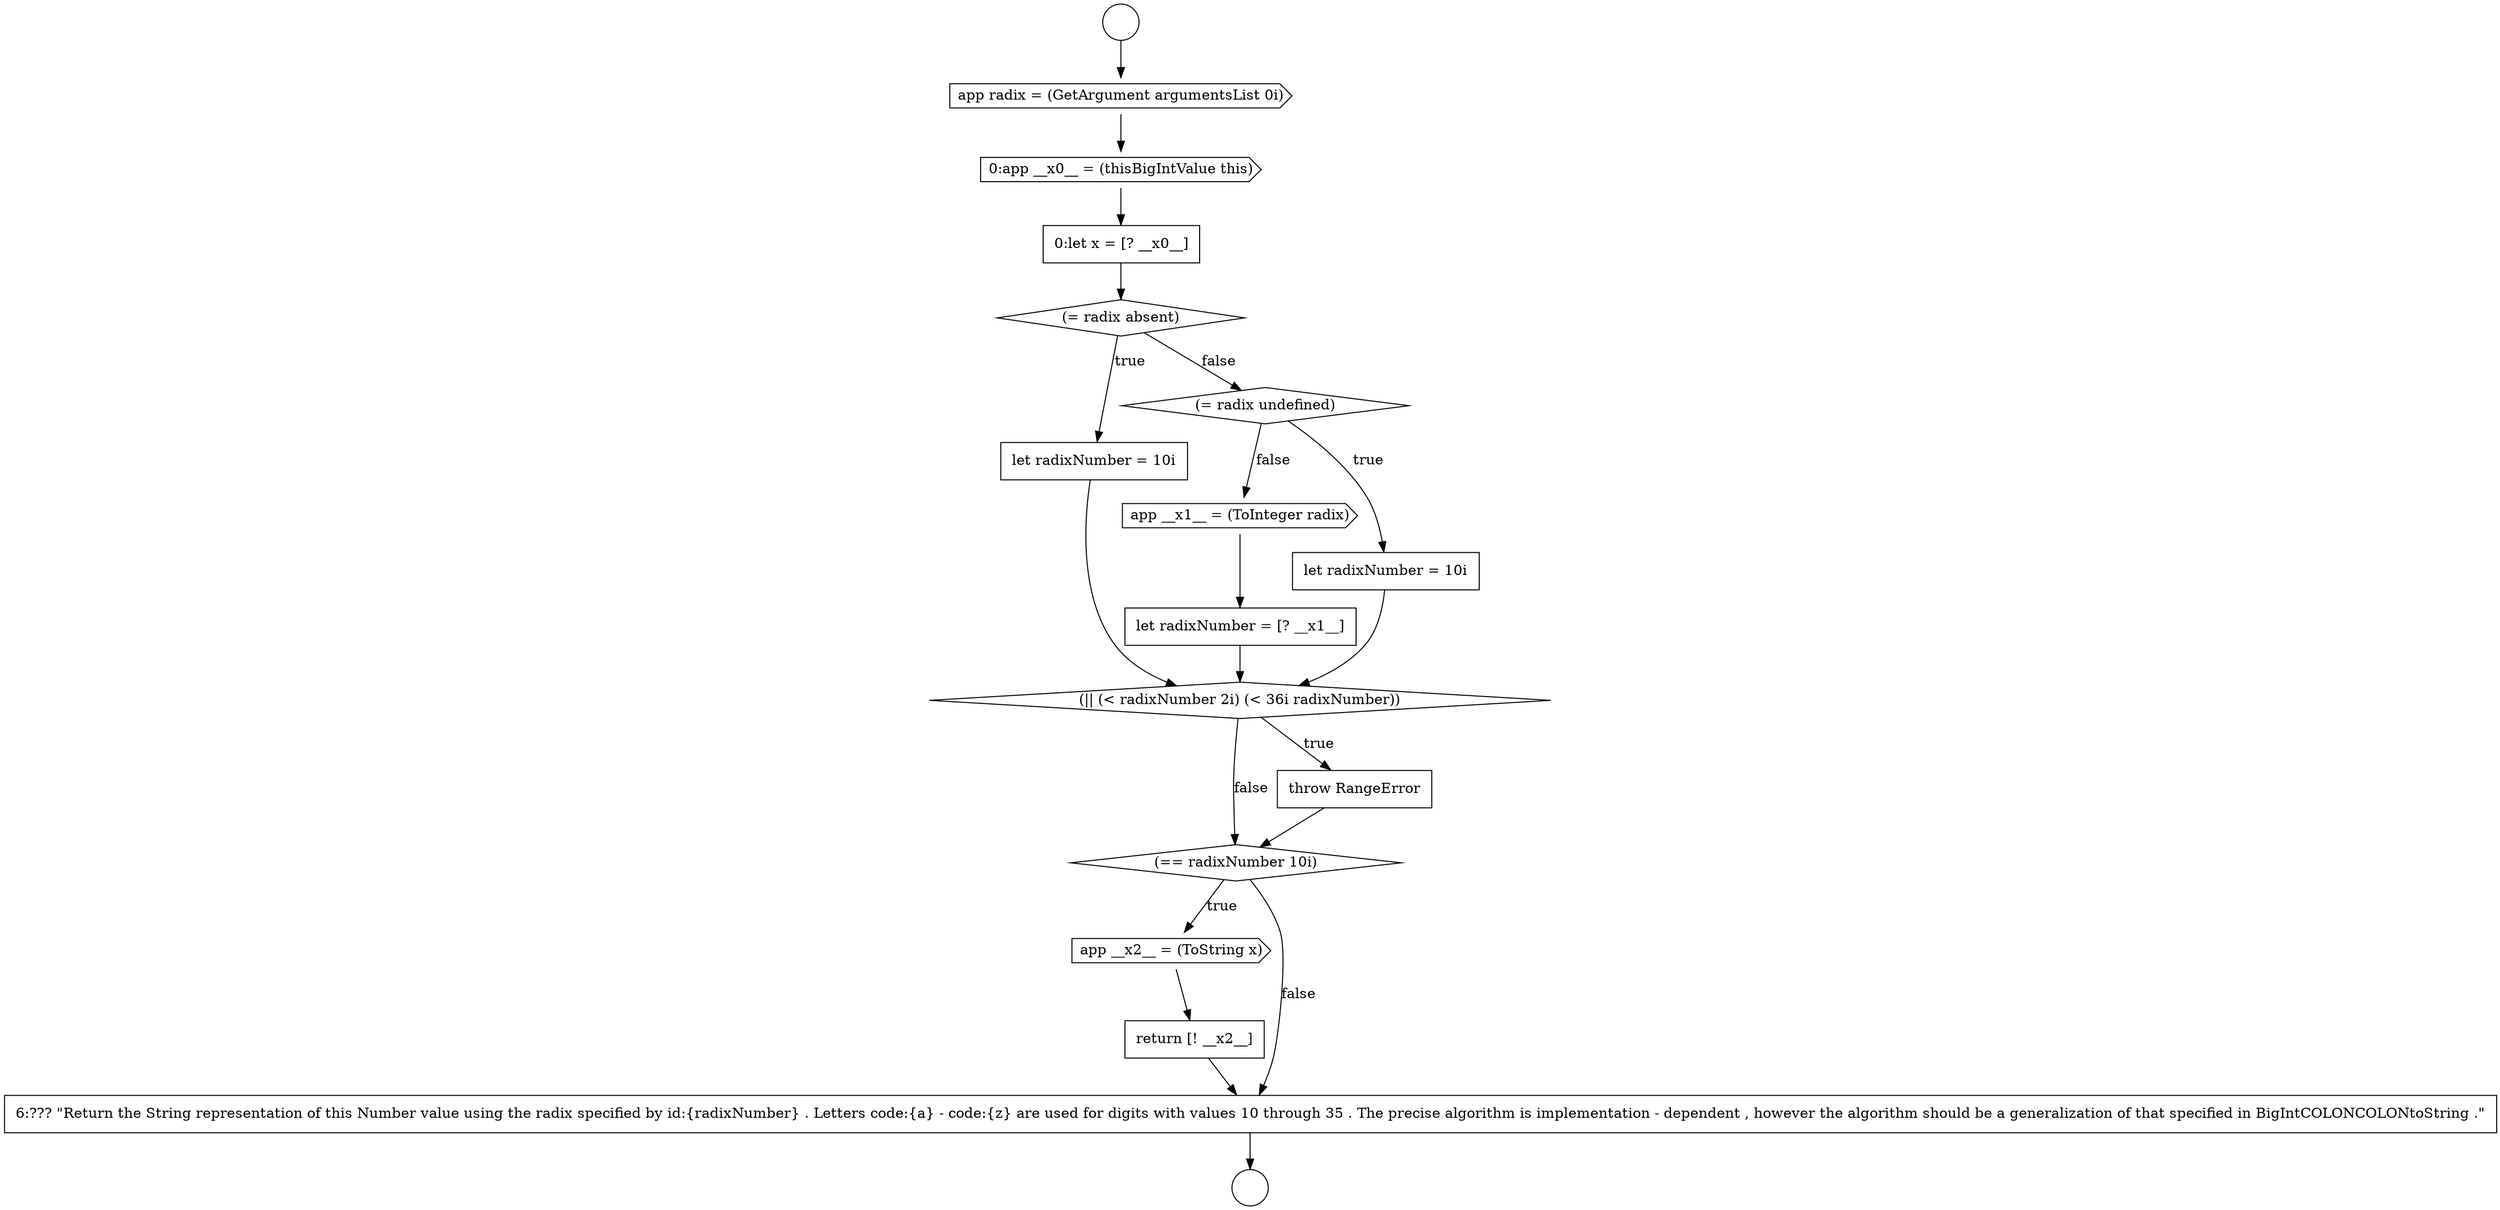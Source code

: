 digraph {
  node0 [shape=circle label=" " color="black" fillcolor="white" style=filled]
  node5 [shape=diamond, label=<<font color="black">(= radix absent)</font>> color="black" fillcolor="white" style=filled]
  node10 [shape=none, margin=0, label=<<font color="black">
    <table border="0" cellborder="1" cellspacing="0" cellpadding="10">
      <tr><td align="left">let radixNumber = [? __x1__]</td></tr>
    </table>
  </font>> color="black" fillcolor="white" style=filled]
  node14 [shape=cds, label=<<font color="black">app __x2__ = (ToString x)</font>> color="black" fillcolor="white" style=filled]
  node1 [shape=circle label=" " color="black" fillcolor="white" style=filled]
  node6 [shape=none, margin=0, label=<<font color="black">
    <table border="0" cellborder="1" cellspacing="0" cellpadding="10">
      <tr><td align="left">let radixNumber = 10i</td></tr>
    </table>
  </font>> color="black" fillcolor="white" style=filled]
  node9 [shape=cds, label=<<font color="black">app __x1__ = (ToInteger radix)</font>> color="black" fillcolor="white" style=filled]
  node13 [shape=diamond, label=<<font color="black">(== radixNumber 10i)</font>> color="black" fillcolor="white" style=filled]
  node2 [shape=cds, label=<<font color="black">app radix = (GetArgument argumentsList 0i)</font>> color="black" fillcolor="white" style=filled]
  node12 [shape=none, margin=0, label=<<font color="black">
    <table border="0" cellborder="1" cellspacing="0" cellpadding="10">
      <tr><td align="left">throw RangeError</td></tr>
    </table>
  </font>> color="black" fillcolor="white" style=filled]
  node7 [shape=diamond, label=<<font color="black">(= radix undefined)</font>> color="black" fillcolor="white" style=filled]
  node3 [shape=cds, label=<<font color="black">0:app __x0__ = (thisBigIntValue this)</font>> color="black" fillcolor="white" style=filled]
  node16 [shape=none, margin=0, label=<<font color="black">
    <table border="0" cellborder="1" cellspacing="0" cellpadding="10">
      <tr><td align="left">6:??? &quot;Return the String representation of this Number value using the radix specified by id:{radixNumber} . Letters code:{a} - code:{z} are used for digits with values 10 through 35 . The precise algorithm is implementation - dependent , however the algorithm should be a generalization of that specified in BigIntCOLONCOLONtoString .&quot;</td></tr>
    </table>
  </font>> color="black" fillcolor="white" style=filled]
  node11 [shape=diamond, label=<<font color="black">(|| (&lt; radixNumber 2i) (&lt; 36i radixNumber))</font>> color="black" fillcolor="white" style=filled]
  node8 [shape=none, margin=0, label=<<font color="black">
    <table border="0" cellborder="1" cellspacing="0" cellpadding="10">
      <tr><td align="left">let radixNumber = 10i</td></tr>
    </table>
  </font>> color="black" fillcolor="white" style=filled]
  node4 [shape=none, margin=0, label=<<font color="black">
    <table border="0" cellborder="1" cellspacing="0" cellpadding="10">
      <tr><td align="left">0:let x = [? __x0__]</td></tr>
    </table>
  </font>> color="black" fillcolor="white" style=filled]
  node15 [shape=none, margin=0, label=<<font color="black">
    <table border="0" cellborder="1" cellspacing="0" cellpadding="10">
      <tr><td align="left">return [! __x2__]</td></tr>
    </table>
  </font>> color="black" fillcolor="white" style=filled]
  node11 -> node12 [label=<<font color="black">true</font>> color="black"]
  node11 -> node13 [label=<<font color="black">false</font>> color="black"]
  node7 -> node8 [label=<<font color="black">true</font>> color="black"]
  node7 -> node9 [label=<<font color="black">false</font>> color="black"]
  node12 -> node13 [ color="black"]
  node0 -> node2 [ color="black"]
  node13 -> node14 [label=<<font color="black">true</font>> color="black"]
  node13 -> node16 [label=<<font color="black">false</font>> color="black"]
  node9 -> node10 [ color="black"]
  node14 -> node15 [ color="black"]
  node10 -> node11 [ color="black"]
  node4 -> node5 [ color="black"]
  node5 -> node6 [label=<<font color="black">true</font>> color="black"]
  node5 -> node7 [label=<<font color="black">false</font>> color="black"]
  node6 -> node11 [ color="black"]
  node8 -> node11 [ color="black"]
  node16 -> node1 [ color="black"]
  node3 -> node4 [ color="black"]
  node2 -> node3 [ color="black"]
  node15 -> node16 [ color="black"]
}
